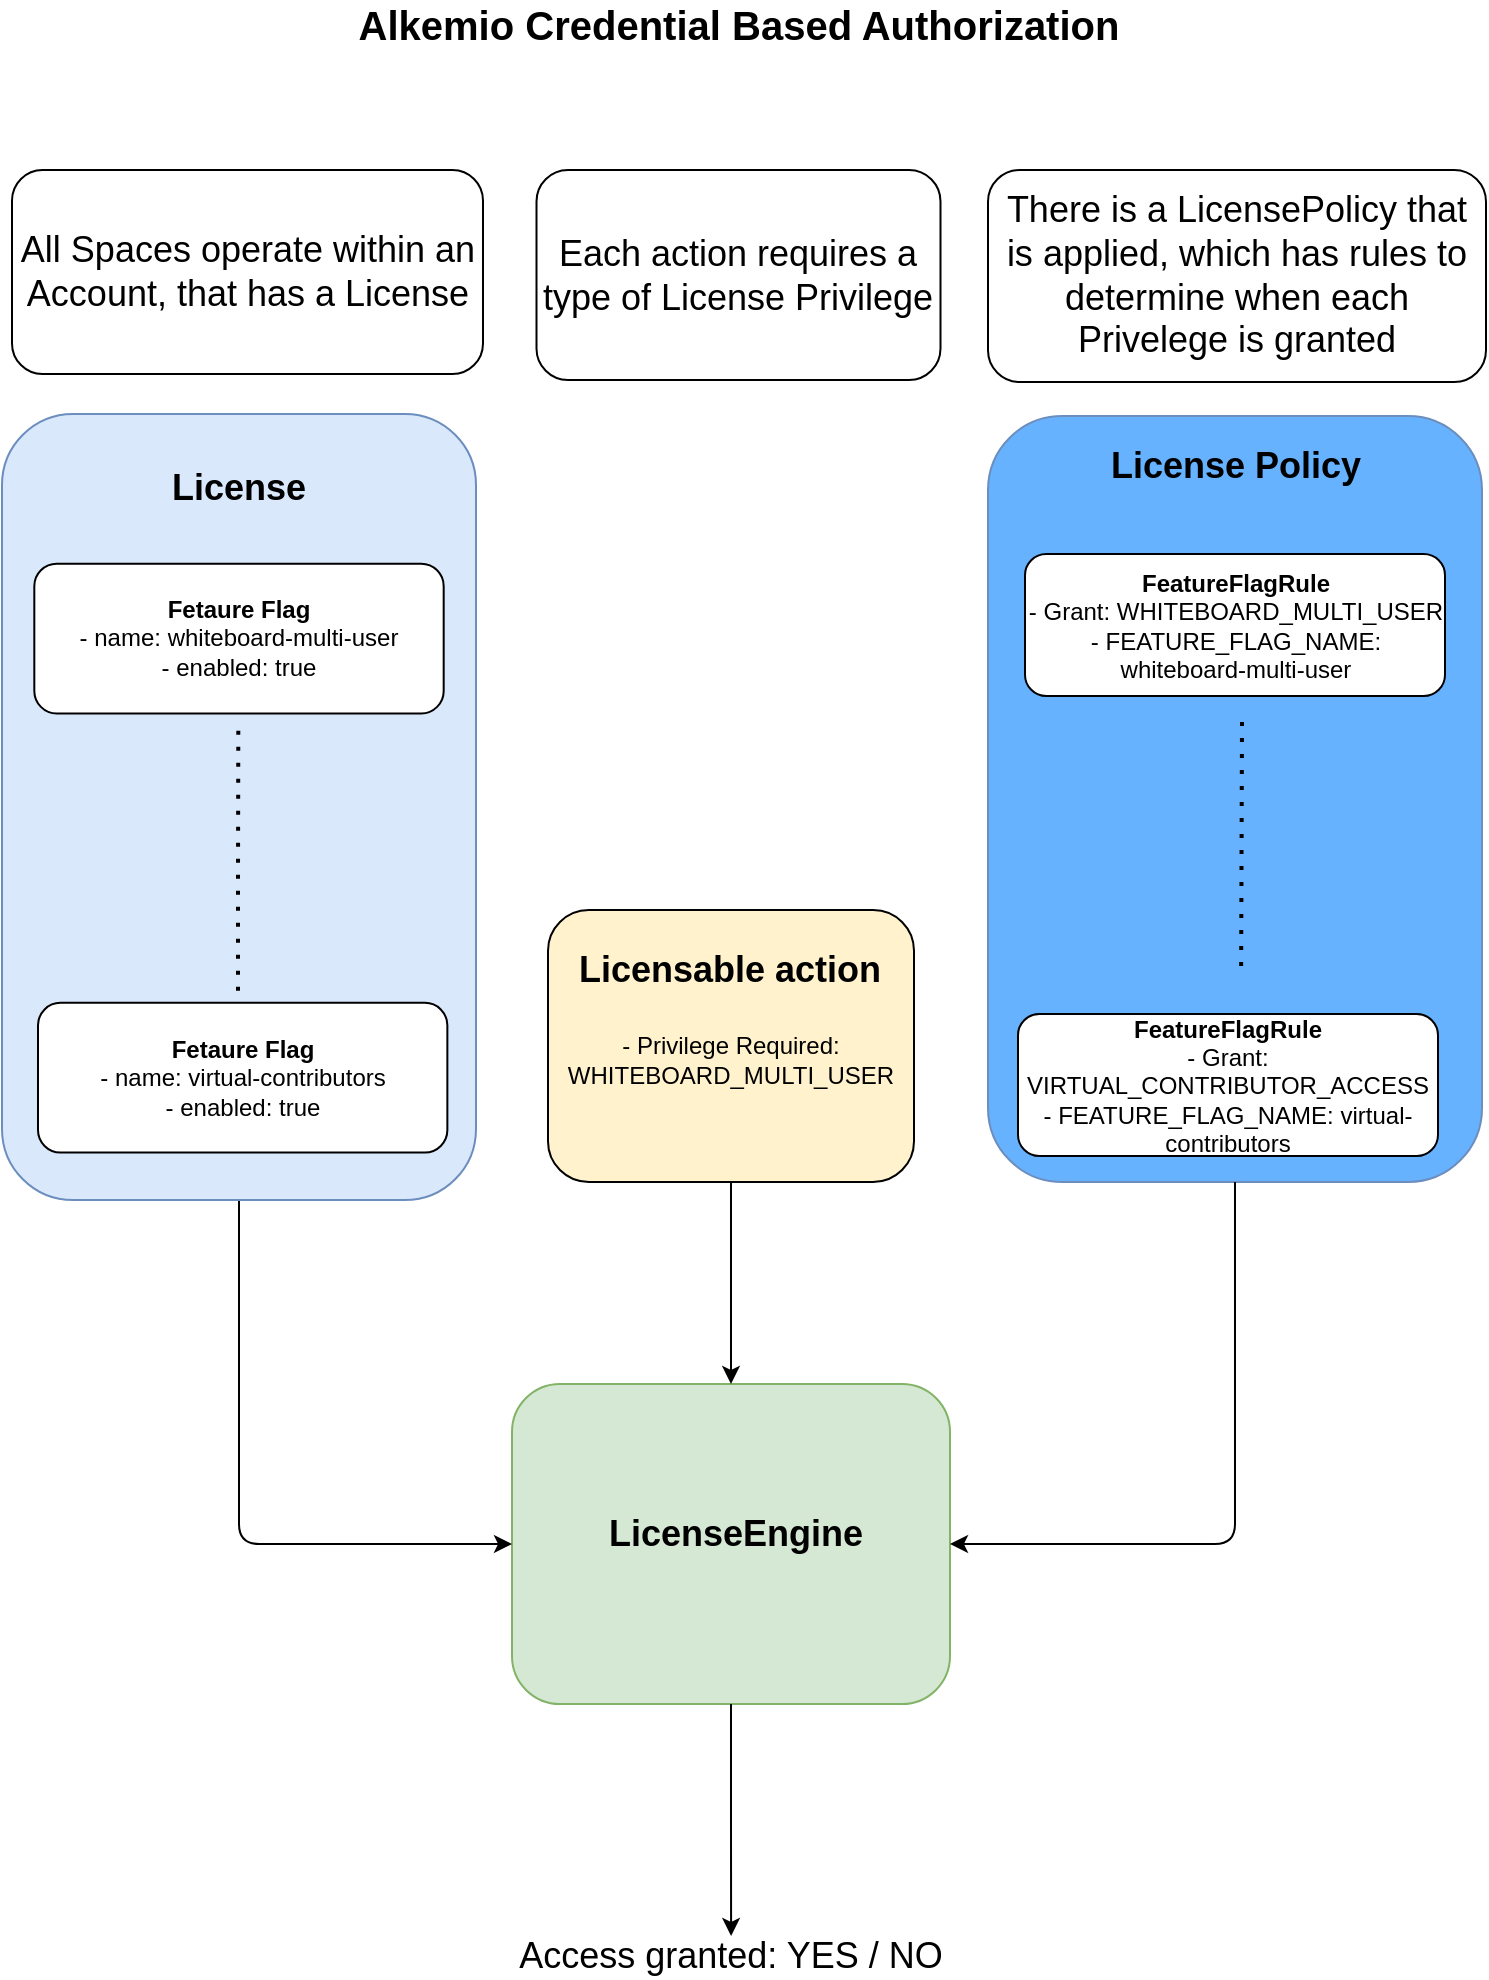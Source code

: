 <mxfile version="24.2.5" type="device">
  <diagram name="License Framework" id="MRnfxQKDurDMuoabgHoY">
    <mxGraphModel dx="2314" dy="1197" grid="0" gridSize="10" guides="1" tooltips="1" connect="1" arrows="1" fold="1" page="1" pageScale="1" pageWidth="827" pageHeight="1169" math="0" shadow="0">
      <root>
        <mxCell id="dUI4cDzIz1VOxFGTC87Q-0" />
        <mxCell id="dUI4cDzIz1VOxFGTC87Q-1" parent="dUI4cDzIz1VOxFGTC87Q-0" />
        <mxCell id="dUI4cDzIz1VOxFGTC87Q-4" value="Alkemio Credential Based Authorization" style="text;html=1;strokeColor=none;fillColor=none;align=center;verticalAlign=middle;whiteSpace=wrap;rounded=0;fontSize=20;fontStyle=1" parent="dUI4cDzIz1VOxFGTC87Q-1" vertex="1">
          <mxGeometry x="226" y="30" width="414.5" height="20" as="geometry" />
        </mxCell>
        <mxCell id="dUI4cDzIz1VOxFGTC87Q-11" value="" style="group" parent="dUI4cDzIz1VOxFGTC87Q-1" vertex="1" connectable="0">
          <mxGeometry x="558" y="236" width="247" height="383" as="geometry" />
        </mxCell>
        <mxCell id="dUI4cDzIz1VOxFGTC87Q-12" value="" style="rounded=1;whiteSpace=wrap;html=1;strokeColor=#6c8ebf;fillColor=#66B2FF;" parent="dUI4cDzIz1VOxFGTC87Q-11" vertex="1">
          <mxGeometry width="247" height="383" as="geometry" />
        </mxCell>
        <mxCell id="dUI4cDzIz1VOxFGTC87Q-13" value="&lt;b&gt;FeatureFlagRule&lt;/b&gt;&lt;br&gt;- Grant: WHITEBOARD_MULTI_USER&lt;br&gt;- FEATURE_FLAG_NAME: whiteboard-multi-user" style="rounded=1;whiteSpace=wrap;html=1;" parent="dUI4cDzIz1VOxFGTC87Q-11" vertex="1">
          <mxGeometry x="18.5" y="69" width="210" height="71" as="geometry" />
        </mxCell>
        <mxCell id="dUI4cDzIz1VOxFGTC87Q-15" value="&lt;font style=&quot;font-size: 18px&quot;&gt;&lt;b&gt;License Policy&lt;br&gt;&lt;/b&gt;&lt;/font&gt;" style="text;html=1;strokeColor=none;fillColor=none;align=center;verticalAlign=middle;whiteSpace=wrap;rounded=0;" parent="dUI4cDzIz1VOxFGTC87Q-11" vertex="1">
          <mxGeometry x="23.5" y="15" width="200" height="20" as="geometry" />
        </mxCell>
        <mxCell id="dUI4cDzIz1VOxFGTC87Q-55" value="&lt;b&gt;FeatureFlagRule&lt;/b&gt;&lt;br&gt;- Grant: VIRTUAL_CONTRIBUTOR_ACCESS&lt;br&gt;- FEATURE_FLAG_NAME: virtual-contributors" style="rounded=1;whiteSpace=wrap;html=1;" parent="dUI4cDzIz1VOxFGTC87Q-11" vertex="1">
          <mxGeometry x="15" y="299" width="210" height="71" as="geometry" />
        </mxCell>
        <mxCell id="dUI4cDzIz1VOxFGTC87Q-57" value="" style="endArrow=none;dashed=1;html=1;dashPattern=1 3;strokeWidth=2;fontSize=11;" parent="dUI4cDzIz1VOxFGTC87Q-11" edge="1">
          <mxGeometry width="50" height="50" relative="1" as="geometry">
            <mxPoint x="127" y="153" as="sourcePoint" />
            <mxPoint x="126.55" y="281" as="targetPoint" />
          </mxGeometry>
        </mxCell>
        <mxCell id="dUI4cDzIz1VOxFGTC87Q-25" value="" style="group" parent="dUI4cDzIz1VOxFGTC87Q-1" vertex="1" connectable="0">
          <mxGeometry x="320" y="720" width="219" height="160" as="geometry" />
        </mxCell>
        <mxCell id="dUI4cDzIz1VOxFGTC87Q-26" value="" style="rounded=1;whiteSpace=wrap;html=1;fillColor=#d5e8d4;strokeColor=#82b366;" parent="dUI4cDzIz1VOxFGTC87Q-25" vertex="1">
          <mxGeometry width="219" height="160" as="geometry" />
        </mxCell>
        <mxCell id="dUI4cDzIz1VOxFGTC87Q-27" value="&lt;b&gt;&lt;font style=&quot;font-size: 18px&quot;&gt;LicenseEngine&lt;/font&gt;&lt;/b&gt;" style="text;html=1;strokeColor=none;fillColor=none;align=center;verticalAlign=middle;whiteSpace=wrap;rounded=0;" parent="dUI4cDzIz1VOxFGTC87Q-25" vertex="1">
          <mxGeometry x="47.004" y="57" width="130.031" height="35" as="geometry" />
        </mxCell>
        <mxCell id="dUI4cDzIz1VOxFGTC87Q-30" value="" style="endArrow=classic;html=1;fontSize=8;entryX=0;entryY=0.5;entryDx=0;entryDy=0;edgeStyle=orthogonalEdgeStyle;exitX=0.5;exitY=1;exitDx=0;exitDy=0;" parent="dUI4cDzIz1VOxFGTC87Q-1" source="dUI4cDzIz1VOxFGTC87Q-44" target="dUI4cDzIz1VOxFGTC87Q-26" edge="1">
          <mxGeometry width="50" height="50" relative="1" as="geometry">
            <mxPoint x="360" y="470" as="sourcePoint" />
            <mxPoint x="361" y="280" as="targetPoint" />
          </mxGeometry>
        </mxCell>
        <mxCell id="dUI4cDzIz1VOxFGTC87Q-43" value="" style="group" parent="dUI4cDzIz1VOxFGTC87Q-1" vertex="1" connectable="0">
          <mxGeometry x="65" y="235" width="237" height="393" as="geometry" />
        </mxCell>
        <mxCell id="dUI4cDzIz1VOxFGTC87Q-44" value="" style="rounded=1;whiteSpace=wrap;html=1;fillColor=#dae8fc;strokeColor=#6c8ebf;" parent="dUI4cDzIz1VOxFGTC87Q-43" vertex="1">
          <mxGeometry width="237.0" height="393" as="geometry" />
        </mxCell>
        <mxCell id="dUI4cDzIz1VOxFGTC87Q-46" value="&lt;b&gt;Fetaure Flag&lt;/b&gt;&lt;br&gt;- name: whiteboard-multi-user&lt;br&gt;- enabled: true" style="rounded=1;whiteSpace=wrap;html=1;" parent="dUI4cDzIz1VOxFGTC87Q-43" vertex="1">
          <mxGeometry x="16.159" y="74.857" width="204.682" height="74.857" as="geometry" />
        </mxCell>
        <mxCell id="dUI4cDzIz1VOxFGTC87Q-48" value="&lt;b&gt;&lt;font style=&quot;font-size: 18px&quot;&gt;License&lt;/font&gt;&lt;/b&gt;" style="text;html=1;strokeColor=none;fillColor=none;align=center;verticalAlign=middle;whiteSpace=wrap;rounded=0;" parent="dUI4cDzIz1VOxFGTC87Q-43" vertex="1">
          <mxGeometry x="10.773" y="18.714" width="215.455" height="37.429" as="geometry" />
        </mxCell>
        <mxCell id="dUI4cDzIz1VOxFGTC87Q-54" value="&lt;b&gt;Fetaure Flag&lt;/b&gt;&lt;br&gt;- name: virtual-contributors&lt;br&gt;- enabled: true" style="rounded=1;whiteSpace=wrap;html=1;" parent="dUI4cDzIz1VOxFGTC87Q-43" vertex="1">
          <mxGeometry x="17.999" y="294.425" width="204.682" height="74.857" as="geometry" />
        </mxCell>
        <mxCell id="dUI4cDzIz1VOxFGTC87Q-50" value="" style="endArrow=none;dashed=1;html=1;dashPattern=1 3;strokeWidth=2;" parent="dUI4cDzIz1VOxFGTC87Q-43" edge="1">
          <mxGeometry width="50" height="50" relative="1" as="geometry">
            <mxPoint x="118" y="288.42" as="sourcePoint" />
            <mxPoint x="118.16" y="157.002" as="targetPoint" />
            <Array as="points">
              <mxPoint x="118" y="234.42" />
            </Array>
          </mxGeometry>
        </mxCell>
        <mxCell id="dUI4cDzIz1VOxFGTC87Q-63" value="" style="group" parent="dUI4cDzIz1VOxFGTC87Q-1" vertex="1" connectable="0">
          <mxGeometry x="338" y="483" width="183" height="136" as="geometry" />
        </mxCell>
        <mxCell id="dUI4cDzIz1VOxFGTC87Q-60" value="&lt;br&gt;- Privilege Required: WHITEBOARD_MULTI_USER" style="rounded=1;whiteSpace=wrap;html=1;fillColor=#FFF2CC;" parent="dUI4cDzIz1VOxFGTC87Q-63" vertex="1">
          <mxGeometry width="183" height="136" as="geometry" />
        </mxCell>
        <mxCell id="dUI4cDzIz1VOxFGTC87Q-61" value="&lt;font style=&quot;font-size: 18px&quot;&gt;&lt;b&gt;Licensable action&lt;/b&gt;&lt;/font&gt;" style="text;html=1;strokeColor=none;fillColor=none;align=center;verticalAlign=middle;whiteSpace=wrap;rounded=0;" parent="dUI4cDzIz1VOxFGTC87Q-63" vertex="1">
          <mxGeometry x="13.238" y="14.233" width="155.745" height="31.628" as="geometry" />
        </mxCell>
        <mxCell id="dUI4cDzIz1VOxFGTC87Q-64" value="" style="endArrow=classic;html=1;fontSize=8;entryX=1;entryY=0.5;entryDx=0;entryDy=0;edgeStyle=orthogonalEdgeStyle;exitX=0.5;exitY=1;exitDx=0;exitDy=0;" parent="dUI4cDzIz1VOxFGTC87Q-1" source="dUI4cDzIz1VOxFGTC87Q-12" target="dUI4cDzIz1VOxFGTC87Q-26" edge="1">
          <mxGeometry width="50" height="50" relative="1" as="geometry">
            <mxPoint x="193.5" y="638" as="sourcePoint" />
            <mxPoint x="333.75" y="807" as="targetPoint" />
          </mxGeometry>
        </mxCell>
        <mxCell id="dUI4cDzIz1VOxFGTC87Q-65" style="edgeStyle=orthogonalEdgeStyle;rounded=0;orthogonalLoop=1;jettySize=auto;html=1;exitX=0.5;exitY=1;exitDx=0;exitDy=0;entryX=0.5;entryY=0;entryDx=0;entryDy=0;" parent="dUI4cDzIz1VOxFGTC87Q-1" source="dUI4cDzIz1VOxFGTC87Q-60" target="dUI4cDzIz1VOxFGTC87Q-26" edge="1">
          <mxGeometry relative="1" as="geometry" />
        </mxCell>
        <mxCell id="dUI4cDzIz1VOxFGTC87Q-66" style="edgeStyle=orthogonalEdgeStyle;rounded=0;orthogonalLoop=1;jettySize=auto;html=1;" parent="dUI4cDzIz1VOxFGTC87Q-1" source="dUI4cDzIz1VOxFGTC87Q-26" target="dUI4cDzIz1VOxFGTC87Q-67" edge="1">
          <mxGeometry relative="1" as="geometry">
            <mxPoint x="429.5" y="995" as="targetPoint" />
          </mxGeometry>
        </mxCell>
        <mxCell id="dUI4cDzIz1VOxFGTC87Q-67" value="&lt;font style=&quot;font-size: 18px&quot;&gt;Access granted: YES / NO&lt;/font&gt;" style="text;html=1;strokeColor=none;fillColor=none;align=center;verticalAlign=middle;whiteSpace=wrap;rounded=0;" parent="dUI4cDzIz1VOxFGTC87Q-1" vertex="1">
          <mxGeometry x="292.25" y="996" width="274.5" height="20" as="geometry" />
        </mxCell>
        <mxCell id="dUI4cDzIz1VOxFGTC87Q-68" value="&lt;font style=&quot;font-size: 18px&quot;&gt;There is a LicensePolicy that is applied, which has rules to determine when each Privelege is granted&lt;/font&gt;" style="text;html=1;fillColor=none;align=center;verticalAlign=middle;whiteSpace=wrap;rounded=1;strokeColor=#000000;" parent="dUI4cDzIz1VOxFGTC87Q-1" vertex="1">
          <mxGeometry x="558" y="113" width="249" height="106" as="geometry" />
        </mxCell>
        <mxCell id="dUI4cDzIz1VOxFGTC87Q-69" value="&lt;font style=&quot;font-size: 18px&quot;&gt;All Spaces operate within an Account, that has a License&lt;/font&gt;" style="text;html=1;fillColor=none;align=center;verticalAlign=middle;whiteSpace=wrap;rounded=1;strokeColor=#000000;" parent="dUI4cDzIz1VOxFGTC87Q-1" vertex="1">
          <mxGeometry x="70" y="113" width="235.5" height="102" as="geometry" />
        </mxCell>
        <mxCell id="dUI4cDzIz1VOxFGTC87Q-70" value="&lt;font style=&quot;font-size: 18px&quot;&gt;Each action requires a type of License Privilege&lt;/font&gt;" style="text;html=1;fillColor=none;align=center;verticalAlign=middle;whiteSpace=wrap;rounded=1;strokeColor=#000000;" parent="dUI4cDzIz1VOxFGTC87Q-1" vertex="1">
          <mxGeometry x="332.25" y="113" width="202" height="105" as="geometry" />
        </mxCell>
      </root>
    </mxGraphModel>
  </diagram>
</mxfile>
